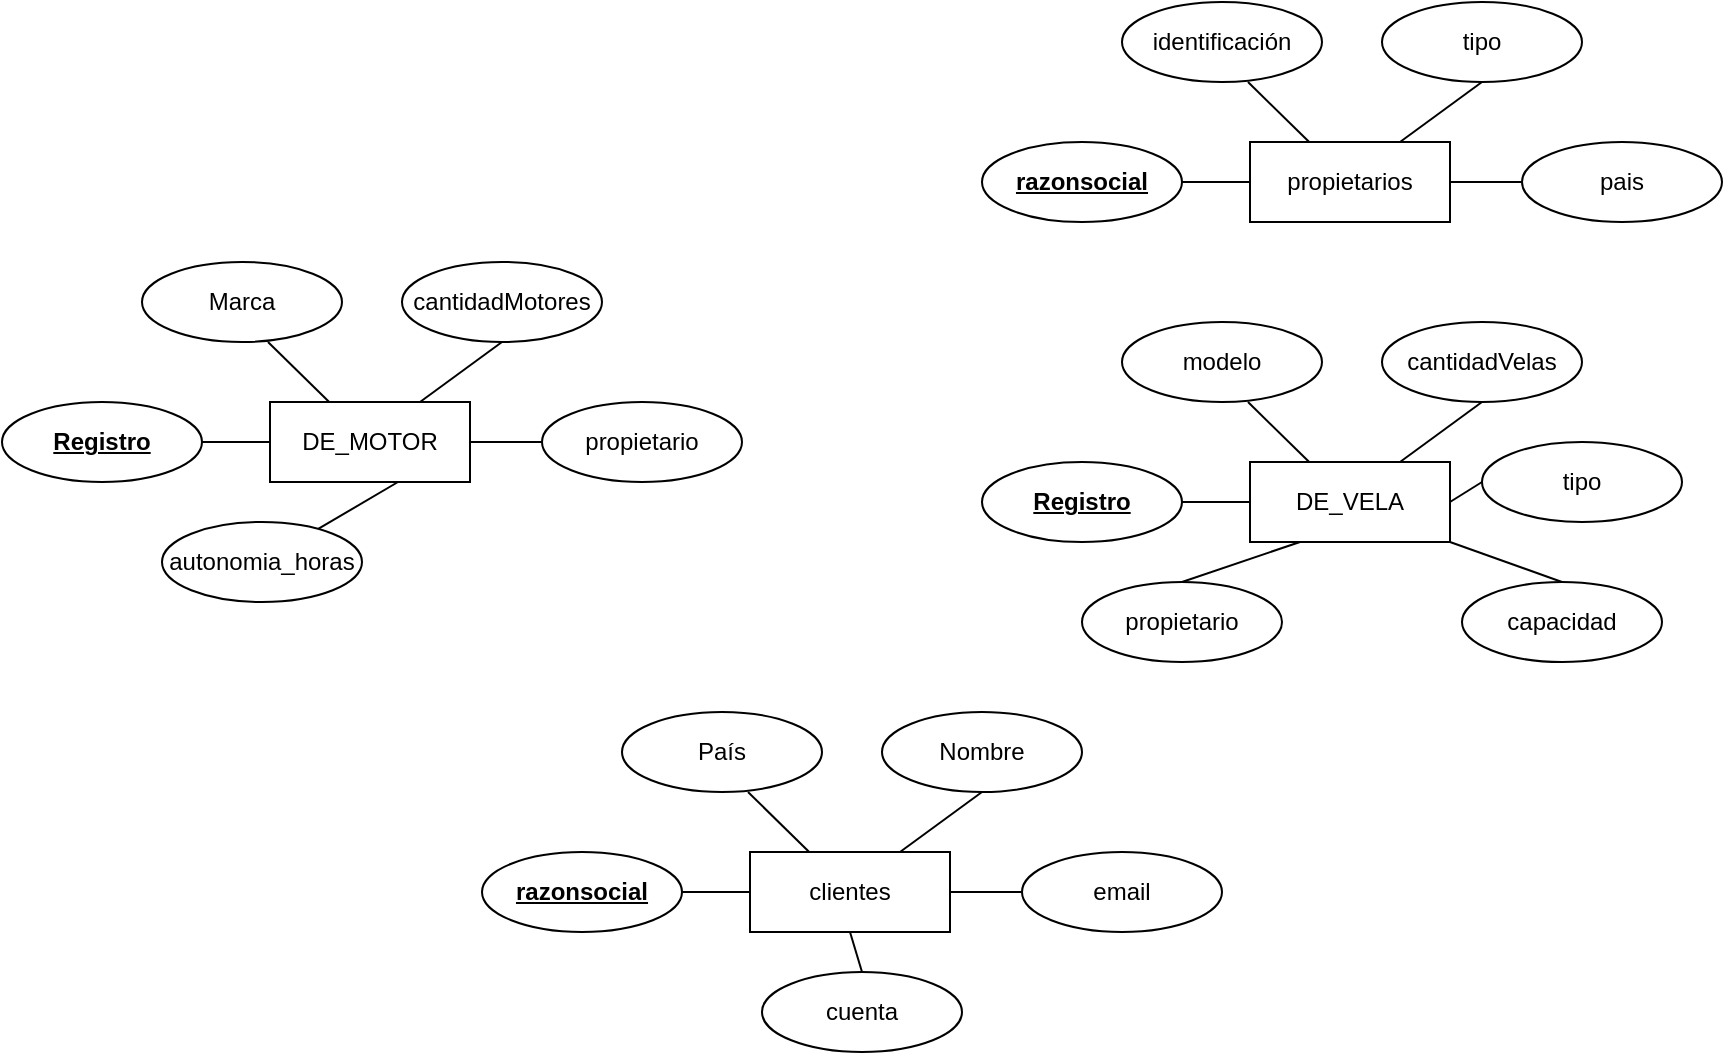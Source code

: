 <mxfile version="15.0.0" type="github">
  <diagram id="twxR4VmU_WuDXmo_dy3A" name="Page-1">
    <mxGraphModel dx="868" dy="450" grid="1" gridSize="10" guides="1" tooltips="1" connect="1" arrows="1" fold="1" page="1" pageScale="1" pageWidth="827" pageHeight="1169" math="0" shadow="0">
      <root>
        <mxCell id="0" />
        <mxCell id="1" parent="0" />
        <mxCell id="ple-v1WZlG0ZhlbVwZn7-19" value="" style="group" vertex="1" connectable="0" parent="1">
          <mxGeometry x="520" y="220" width="350" height="170" as="geometry" />
        </mxCell>
        <mxCell id="ple-v1WZlG0ZhlbVwZn7-1" value="DE_VELA" style="whiteSpace=wrap;html=1;align=center;" vertex="1" parent="ple-v1WZlG0ZhlbVwZn7-19">
          <mxGeometry x="134" y="70" width="100" height="40" as="geometry" />
        </mxCell>
        <mxCell id="ple-v1WZlG0ZhlbVwZn7-2" value="&lt;u&gt;&lt;b&gt;Registro&lt;/b&gt;&lt;/u&gt;" style="ellipse;whiteSpace=wrap;html=1;align=center;" vertex="1" parent="ple-v1WZlG0ZhlbVwZn7-19">
          <mxGeometry y="70" width="100" height="40" as="geometry" />
        </mxCell>
        <mxCell id="ple-v1WZlG0ZhlbVwZn7-3" value="modelo" style="ellipse;whiteSpace=wrap;html=1;align=center;" vertex="1" parent="ple-v1WZlG0ZhlbVwZn7-19">
          <mxGeometry x="70" width="100" height="40" as="geometry" />
        </mxCell>
        <mxCell id="ple-v1WZlG0ZhlbVwZn7-4" value="cantidadVelas" style="ellipse;whiteSpace=wrap;html=1;align=center;" vertex="1" parent="ple-v1WZlG0ZhlbVwZn7-19">
          <mxGeometry x="200" width="100" height="40" as="geometry" />
        </mxCell>
        <mxCell id="ple-v1WZlG0ZhlbVwZn7-5" value="tipo" style="ellipse;whiteSpace=wrap;html=1;align=center;" vertex="1" parent="ple-v1WZlG0ZhlbVwZn7-19">
          <mxGeometry x="250" y="60" width="100" height="40" as="geometry" />
        </mxCell>
        <mxCell id="ple-v1WZlG0ZhlbVwZn7-6" value="propietario" style="ellipse;whiteSpace=wrap;html=1;align=center;" vertex="1" parent="ple-v1WZlG0ZhlbVwZn7-19">
          <mxGeometry x="50" y="130" width="100" height="40" as="geometry" />
        </mxCell>
        <mxCell id="ple-v1WZlG0ZhlbVwZn7-7" value="capacidad" style="ellipse;whiteSpace=wrap;html=1;align=center;" vertex="1" parent="ple-v1WZlG0ZhlbVwZn7-19">
          <mxGeometry x="240" y="130" width="100" height="40" as="geometry" />
        </mxCell>
        <mxCell id="ple-v1WZlG0ZhlbVwZn7-10" value="" style="endArrow=none;html=1;entryX=0.5;entryY=1;entryDx=0;entryDy=0;exitX=0.75;exitY=0;exitDx=0;exitDy=0;" edge="1" parent="ple-v1WZlG0ZhlbVwZn7-19" source="ple-v1WZlG0ZhlbVwZn7-1" target="ple-v1WZlG0ZhlbVwZn7-4">
          <mxGeometry x="-20" width="50" height="50" as="geometry">
            <mxPoint x="159" y="70" as="sourcePoint" />
            <mxPoint x="209" y="20" as="targetPoint" />
          </mxGeometry>
        </mxCell>
        <mxCell id="ple-v1WZlG0ZhlbVwZn7-11" value="" style="endArrow=none;html=1;exitX=1;exitY=0.5;exitDx=0;exitDy=0;" edge="1" parent="ple-v1WZlG0ZhlbVwZn7-19" source="ple-v1WZlG0ZhlbVwZn7-1">
          <mxGeometry x="-20" width="50" height="50" as="geometry">
            <mxPoint x="240" y="90" as="sourcePoint" />
            <mxPoint x="250" y="80" as="targetPoint" />
          </mxGeometry>
        </mxCell>
        <mxCell id="ple-v1WZlG0ZhlbVwZn7-12" value="" style="endArrow=none;html=1;entryX=0.5;entryY=0;entryDx=0;entryDy=0;exitX=1;exitY=1;exitDx=0;exitDy=0;" edge="1" parent="ple-v1WZlG0ZhlbVwZn7-19" source="ple-v1WZlG0ZhlbVwZn7-1" target="ple-v1WZlG0ZhlbVwZn7-7">
          <mxGeometry x="-20" width="50" height="50" as="geometry">
            <mxPoint x="229" y="90" as="sourcePoint" />
            <mxPoint x="270" y="60" as="targetPoint" />
          </mxGeometry>
        </mxCell>
        <mxCell id="ple-v1WZlG0ZhlbVwZn7-13" value="" style="endArrow=none;html=1;entryX=0.5;entryY=0;entryDx=0;entryDy=0;exitX=0.25;exitY=1;exitDx=0;exitDy=0;" edge="1" parent="ple-v1WZlG0ZhlbVwZn7-19" source="ple-v1WZlG0ZhlbVwZn7-1" target="ple-v1WZlG0ZhlbVwZn7-6">
          <mxGeometry x="-20" width="50" height="50" as="geometry">
            <mxPoint x="239" y="100" as="sourcePoint" />
            <mxPoint x="280" y="70" as="targetPoint" />
          </mxGeometry>
        </mxCell>
        <mxCell id="ple-v1WZlG0ZhlbVwZn7-14" value="" style="endArrow=none;html=1;exitX=1;exitY=0.5;exitDx=0;exitDy=0;entryX=0;entryY=0.5;entryDx=0;entryDy=0;" edge="1" parent="ple-v1WZlG0ZhlbVwZn7-19" source="ple-v1WZlG0ZhlbVwZn7-2" target="ple-v1WZlG0ZhlbVwZn7-1">
          <mxGeometry x="-20" width="50" height="50" as="geometry">
            <mxPoint x="249" y="110" as="sourcePoint" />
            <mxPoint x="130" y="90" as="targetPoint" />
          </mxGeometry>
        </mxCell>
        <mxCell id="ple-v1WZlG0ZhlbVwZn7-15" value="" style="endArrow=none;html=1;entryX=0.63;entryY=1;entryDx=0;entryDy=0;entryPerimeter=0;" edge="1" parent="ple-v1WZlG0ZhlbVwZn7-19" source="ple-v1WZlG0ZhlbVwZn7-1" target="ple-v1WZlG0ZhlbVwZn7-3">
          <mxGeometry x="-20" width="50" height="50" as="geometry">
            <mxPoint x="259" y="120" as="sourcePoint" />
            <mxPoint x="300" y="90" as="targetPoint" />
          </mxGeometry>
        </mxCell>
        <mxCell id="ple-v1WZlG0ZhlbVwZn7-20" value="" style="group" vertex="1" connectable="0" parent="1">
          <mxGeometry x="30" y="190" width="350" height="170" as="geometry" />
        </mxCell>
        <mxCell id="ple-v1WZlG0ZhlbVwZn7-21" value="DE_MOTOR" style="whiteSpace=wrap;html=1;align=center;" vertex="1" parent="ple-v1WZlG0ZhlbVwZn7-20">
          <mxGeometry x="134" y="70" width="100" height="40" as="geometry" />
        </mxCell>
        <mxCell id="ple-v1WZlG0ZhlbVwZn7-22" value="&lt;u&gt;&lt;b&gt;Registro&lt;/b&gt;&lt;/u&gt;" style="ellipse;whiteSpace=wrap;html=1;align=center;" vertex="1" parent="ple-v1WZlG0ZhlbVwZn7-20">
          <mxGeometry y="70" width="100" height="40" as="geometry" />
        </mxCell>
        <mxCell id="ple-v1WZlG0ZhlbVwZn7-23" value="Marca" style="ellipse;whiteSpace=wrap;html=1;align=center;" vertex="1" parent="ple-v1WZlG0ZhlbVwZn7-20">
          <mxGeometry x="70" width="100" height="40" as="geometry" />
        </mxCell>
        <mxCell id="ple-v1WZlG0ZhlbVwZn7-24" value="cantidadMotores" style="ellipse;whiteSpace=wrap;html=1;align=center;" vertex="1" parent="ple-v1WZlG0ZhlbVwZn7-20">
          <mxGeometry x="200" width="100" height="40" as="geometry" />
        </mxCell>
        <mxCell id="ple-v1WZlG0ZhlbVwZn7-25" value="autonomia_horas" style="ellipse;whiteSpace=wrap;html=1;align=center;" vertex="1" parent="ple-v1WZlG0ZhlbVwZn7-20">
          <mxGeometry x="80" y="130" width="100" height="40" as="geometry" />
        </mxCell>
        <mxCell id="ple-v1WZlG0ZhlbVwZn7-27" value="propietario" style="ellipse;whiteSpace=wrap;html=1;align=center;" vertex="1" parent="ple-v1WZlG0ZhlbVwZn7-20">
          <mxGeometry x="270" y="70" width="100" height="40" as="geometry" />
        </mxCell>
        <mxCell id="ple-v1WZlG0ZhlbVwZn7-28" value="" style="endArrow=none;html=1;entryX=0.5;entryY=1;entryDx=0;entryDy=0;exitX=0.75;exitY=0;exitDx=0;exitDy=0;" edge="1" parent="ple-v1WZlG0ZhlbVwZn7-20" source="ple-v1WZlG0ZhlbVwZn7-21" target="ple-v1WZlG0ZhlbVwZn7-24">
          <mxGeometry x="-20" width="50" height="50" as="geometry">
            <mxPoint x="159" y="70" as="sourcePoint" />
            <mxPoint x="209" y="20" as="targetPoint" />
          </mxGeometry>
        </mxCell>
        <mxCell id="ple-v1WZlG0ZhlbVwZn7-29" value="" style="endArrow=none;html=1;exitX=0.64;exitY=1;exitDx=0;exitDy=0;exitPerimeter=0;" edge="1" parent="ple-v1WZlG0ZhlbVwZn7-20" source="ple-v1WZlG0ZhlbVwZn7-21" target="ple-v1WZlG0ZhlbVwZn7-25">
          <mxGeometry x="-20" width="50" height="50" as="geometry">
            <mxPoint x="200" y="120" as="sourcePoint" />
            <mxPoint x="210" y="150" as="targetPoint" />
          </mxGeometry>
        </mxCell>
        <mxCell id="ple-v1WZlG0ZhlbVwZn7-30" value="" style="endArrow=none;html=1;exitX=1;exitY=0.5;exitDx=0;exitDy=0;entryX=0;entryY=0.5;entryDx=0;entryDy=0;" edge="1" parent="ple-v1WZlG0ZhlbVwZn7-20" source="ple-v1WZlG0ZhlbVwZn7-21" target="ple-v1WZlG0ZhlbVwZn7-27">
          <mxGeometry x="-20" width="50" height="50" as="geometry">
            <mxPoint x="229" y="90" as="sourcePoint" />
            <mxPoint x="290" y="90" as="targetPoint" />
          </mxGeometry>
        </mxCell>
        <mxCell id="ple-v1WZlG0ZhlbVwZn7-32" value="" style="endArrow=none;html=1;exitX=1;exitY=0.5;exitDx=0;exitDy=0;entryX=0;entryY=0.5;entryDx=0;entryDy=0;" edge="1" parent="ple-v1WZlG0ZhlbVwZn7-20" source="ple-v1WZlG0ZhlbVwZn7-22" target="ple-v1WZlG0ZhlbVwZn7-21">
          <mxGeometry x="-20" width="50" height="50" as="geometry">
            <mxPoint x="249" y="110" as="sourcePoint" />
            <mxPoint x="130" y="90" as="targetPoint" />
          </mxGeometry>
        </mxCell>
        <mxCell id="ple-v1WZlG0ZhlbVwZn7-33" value="" style="endArrow=none;html=1;entryX=0.63;entryY=1;entryDx=0;entryDy=0;entryPerimeter=0;" edge="1" parent="ple-v1WZlG0ZhlbVwZn7-20" source="ple-v1WZlG0ZhlbVwZn7-21" target="ple-v1WZlG0ZhlbVwZn7-23">
          <mxGeometry x="-20" width="50" height="50" as="geometry">
            <mxPoint x="259" y="120" as="sourcePoint" />
            <mxPoint x="300" y="90" as="targetPoint" />
          </mxGeometry>
        </mxCell>
        <mxCell id="ple-v1WZlG0ZhlbVwZn7-35" value="" style="group" vertex="1" connectable="0" parent="1">
          <mxGeometry x="520" y="60" width="350" height="170" as="geometry" />
        </mxCell>
        <mxCell id="ple-v1WZlG0ZhlbVwZn7-36" value="propietarios" style="whiteSpace=wrap;html=1;align=center;" vertex="1" parent="ple-v1WZlG0ZhlbVwZn7-35">
          <mxGeometry x="134" y="70" width="100" height="40" as="geometry" />
        </mxCell>
        <mxCell id="ple-v1WZlG0ZhlbVwZn7-37" value="&lt;u&gt;&lt;b&gt;razonsocial&lt;/b&gt;&lt;/u&gt;" style="ellipse;whiteSpace=wrap;html=1;align=center;" vertex="1" parent="ple-v1WZlG0ZhlbVwZn7-35">
          <mxGeometry y="70" width="100" height="40" as="geometry" />
        </mxCell>
        <mxCell id="ple-v1WZlG0ZhlbVwZn7-38" value="identificación" style="ellipse;whiteSpace=wrap;html=1;align=center;" vertex="1" parent="ple-v1WZlG0ZhlbVwZn7-35">
          <mxGeometry x="70" width="100" height="40" as="geometry" />
        </mxCell>
        <mxCell id="ple-v1WZlG0ZhlbVwZn7-39" value="tipo" style="ellipse;whiteSpace=wrap;html=1;align=center;" vertex="1" parent="ple-v1WZlG0ZhlbVwZn7-35">
          <mxGeometry x="200" width="100" height="40" as="geometry" />
        </mxCell>
        <mxCell id="ple-v1WZlG0ZhlbVwZn7-41" value="pais" style="ellipse;whiteSpace=wrap;html=1;align=center;" vertex="1" parent="ple-v1WZlG0ZhlbVwZn7-35">
          <mxGeometry x="270" y="70" width="100" height="40" as="geometry" />
        </mxCell>
        <mxCell id="ple-v1WZlG0ZhlbVwZn7-42" value="" style="endArrow=none;html=1;entryX=0.5;entryY=1;entryDx=0;entryDy=0;exitX=0.75;exitY=0;exitDx=0;exitDy=0;" edge="1" parent="ple-v1WZlG0ZhlbVwZn7-35" source="ple-v1WZlG0ZhlbVwZn7-36" target="ple-v1WZlG0ZhlbVwZn7-39">
          <mxGeometry x="-20" width="50" height="50" as="geometry">
            <mxPoint x="159" y="70" as="sourcePoint" />
            <mxPoint x="209" y="20" as="targetPoint" />
          </mxGeometry>
        </mxCell>
        <mxCell id="ple-v1WZlG0ZhlbVwZn7-44" value="" style="endArrow=none;html=1;exitX=1;exitY=0.5;exitDx=0;exitDy=0;entryX=0;entryY=0.5;entryDx=0;entryDy=0;" edge="1" parent="ple-v1WZlG0ZhlbVwZn7-35" source="ple-v1WZlG0ZhlbVwZn7-36" target="ple-v1WZlG0ZhlbVwZn7-41">
          <mxGeometry x="-20" width="50" height="50" as="geometry">
            <mxPoint x="229" y="90" as="sourcePoint" />
            <mxPoint x="290" y="90" as="targetPoint" />
          </mxGeometry>
        </mxCell>
        <mxCell id="ple-v1WZlG0ZhlbVwZn7-45" value="" style="endArrow=none;html=1;exitX=1;exitY=0.5;exitDx=0;exitDy=0;entryX=0;entryY=0.5;entryDx=0;entryDy=0;" edge="1" parent="ple-v1WZlG0ZhlbVwZn7-35" source="ple-v1WZlG0ZhlbVwZn7-37" target="ple-v1WZlG0ZhlbVwZn7-36">
          <mxGeometry x="-20" width="50" height="50" as="geometry">
            <mxPoint x="249" y="110" as="sourcePoint" />
            <mxPoint x="130" y="90" as="targetPoint" />
          </mxGeometry>
        </mxCell>
        <mxCell id="ple-v1WZlG0ZhlbVwZn7-46" value="" style="endArrow=none;html=1;entryX=0.63;entryY=1;entryDx=0;entryDy=0;entryPerimeter=0;" edge="1" parent="ple-v1WZlG0ZhlbVwZn7-35" source="ple-v1WZlG0ZhlbVwZn7-36" target="ple-v1WZlG0ZhlbVwZn7-38">
          <mxGeometry x="-20" width="50" height="50" as="geometry">
            <mxPoint x="259" y="120" as="sourcePoint" />
            <mxPoint x="300" y="90" as="targetPoint" />
          </mxGeometry>
        </mxCell>
        <mxCell id="ple-v1WZlG0ZhlbVwZn7-47" value="" style="group" vertex="1" connectable="0" parent="1">
          <mxGeometry x="270" y="415" width="350" height="170" as="geometry" />
        </mxCell>
        <mxCell id="ple-v1WZlG0ZhlbVwZn7-48" value="clientes" style="whiteSpace=wrap;html=1;align=center;" vertex="1" parent="ple-v1WZlG0ZhlbVwZn7-47">
          <mxGeometry x="134" y="70" width="100" height="40" as="geometry" />
        </mxCell>
        <mxCell id="ple-v1WZlG0ZhlbVwZn7-49" value="&lt;u&gt;&lt;b&gt;razonsocial&lt;/b&gt;&lt;/u&gt;" style="ellipse;whiteSpace=wrap;html=1;align=center;" vertex="1" parent="ple-v1WZlG0ZhlbVwZn7-47">
          <mxGeometry y="70" width="100" height="40" as="geometry" />
        </mxCell>
        <mxCell id="ple-v1WZlG0ZhlbVwZn7-50" value="País" style="ellipse;whiteSpace=wrap;html=1;align=center;" vertex="1" parent="ple-v1WZlG0ZhlbVwZn7-47">
          <mxGeometry x="70" width="100" height="40" as="geometry" />
        </mxCell>
        <mxCell id="ple-v1WZlG0ZhlbVwZn7-51" value="Nombre" style="ellipse;whiteSpace=wrap;html=1;align=center;" vertex="1" parent="ple-v1WZlG0ZhlbVwZn7-47">
          <mxGeometry x="200" width="100" height="40" as="geometry" />
        </mxCell>
        <mxCell id="ple-v1WZlG0ZhlbVwZn7-52" value="email" style="ellipse;whiteSpace=wrap;html=1;align=center;" vertex="1" parent="ple-v1WZlG0ZhlbVwZn7-47">
          <mxGeometry x="270" y="70" width="100" height="40" as="geometry" />
        </mxCell>
        <mxCell id="ple-v1WZlG0ZhlbVwZn7-53" value="" style="endArrow=none;html=1;entryX=0.5;entryY=1;entryDx=0;entryDy=0;exitX=0.75;exitY=0;exitDx=0;exitDy=0;" edge="1" parent="ple-v1WZlG0ZhlbVwZn7-47" source="ple-v1WZlG0ZhlbVwZn7-48" target="ple-v1WZlG0ZhlbVwZn7-51">
          <mxGeometry x="-20" width="50" height="50" as="geometry">
            <mxPoint x="159" y="70" as="sourcePoint" />
            <mxPoint x="209" y="20" as="targetPoint" />
          </mxGeometry>
        </mxCell>
        <mxCell id="ple-v1WZlG0ZhlbVwZn7-54" value="" style="endArrow=none;html=1;exitX=1;exitY=0.5;exitDx=0;exitDy=0;entryX=0;entryY=0.5;entryDx=0;entryDy=0;" edge="1" parent="ple-v1WZlG0ZhlbVwZn7-47" source="ple-v1WZlG0ZhlbVwZn7-48" target="ple-v1WZlG0ZhlbVwZn7-52">
          <mxGeometry x="-20" width="50" height="50" as="geometry">
            <mxPoint x="229" y="90" as="sourcePoint" />
            <mxPoint x="290" y="90" as="targetPoint" />
          </mxGeometry>
        </mxCell>
        <mxCell id="ple-v1WZlG0ZhlbVwZn7-55" value="" style="endArrow=none;html=1;exitX=1;exitY=0.5;exitDx=0;exitDy=0;entryX=0;entryY=0.5;entryDx=0;entryDy=0;" edge="1" parent="ple-v1WZlG0ZhlbVwZn7-47" source="ple-v1WZlG0ZhlbVwZn7-49" target="ple-v1WZlG0ZhlbVwZn7-48">
          <mxGeometry x="-20" width="50" height="50" as="geometry">
            <mxPoint x="249" y="110" as="sourcePoint" />
            <mxPoint x="130" y="90" as="targetPoint" />
          </mxGeometry>
        </mxCell>
        <mxCell id="ple-v1WZlG0ZhlbVwZn7-56" value="" style="endArrow=none;html=1;entryX=0.63;entryY=1;entryDx=0;entryDy=0;entryPerimeter=0;" edge="1" parent="ple-v1WZlG0ZhlbVwZn7-47" source="ple-v1WZlG0ZhlbVwZn7-48" target="ple-v1WZlG0ZhlbVwZn7-50">
          <mxGeometry x="-20" width="50" height="50" as="geometry">
            <mxPoint x="259" y="120" as="sourcePoint" />
            <mxPoint x="300" y="90" as="targetPoint" />
          </mxGeometry>
        </mxCell>
        <mxCell id="ple-v1WZlG0ZhlbVwZn7-57" value="cuenta" style="ellipse;whiteSpace=wrap;html=1;align=center;" vertex="1" parent="ple-v1WZlG0ZhlbVwZn7-47">
          <mxGeometry x="140" y="130" width="100" height="40" as="geometry" />
        </mxCell>
        <mxCell id="ple-v1WZlG0ZhlbVwZn7-58" value="" style="endArrow=none;html=1;entryX=0.5;entryY=1;entryDx=0;entryDy=0;exitX=0.5;exitY=0;exitDx=0;exitDy=0;" edge="1" parent="ple-v1WZlG0ZhlbVwZn7-47" source="ple-v1WZlG0ZhlbVwZn7-57" target="ple-v1WZlG0ZhlbVwZn7-48">
          <mxGeometry width="50" height="50" relative="1" as="geometry">
            <mxPoint x="-90" y="20" as="sourcePoint" />
            <mxPoint x="-40" y="-30" as="targetPoint" />
          </mxGeometry>
        </mxCell>
      </root>
    </mxGraphModel>
  </diagram>
</mxfile>
